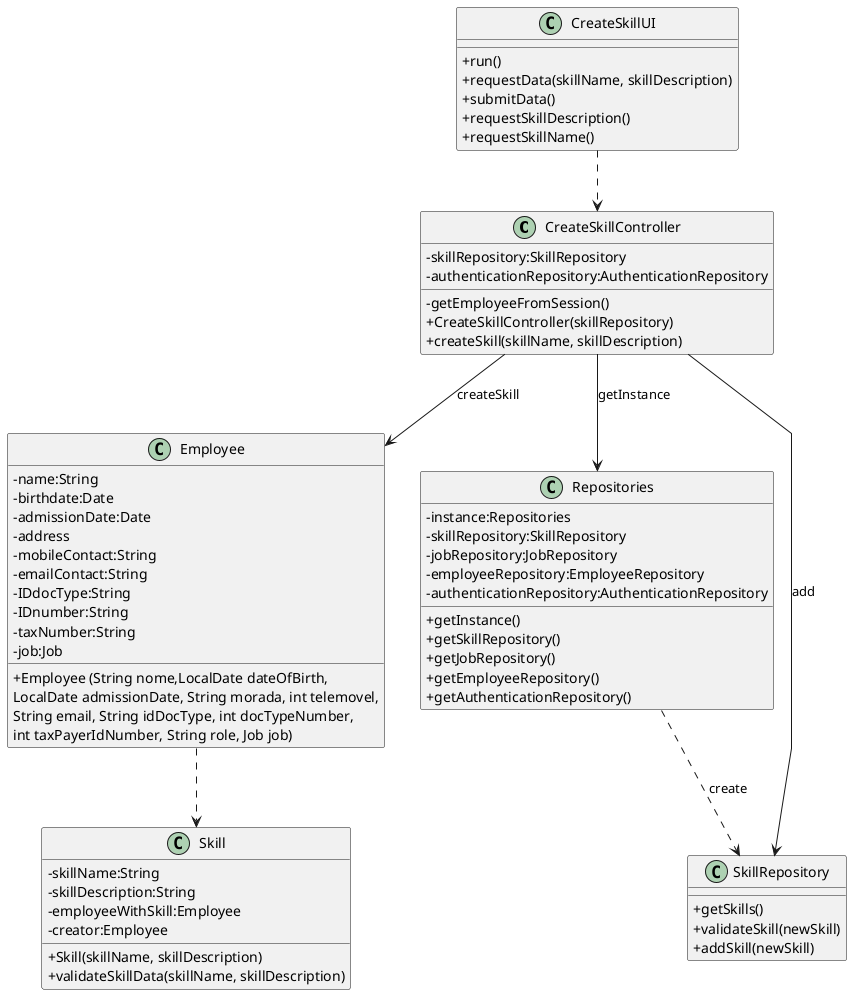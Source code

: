@startuml
'skinparam monochrome true
skinparam packageStyle rectangle
skinparam shadowing false
skinparam linetype polyline
'skinparam linetype orto

skinparam classAttributeIconSize 0

'left to right direction

class CreateSkillController {
    -skillRepository:SkillRepository
    -authenticationRepository:AuthenticationRepository


    -getEmployeeFromSession()
    + CreateSkillController(skillRepository)
    + createSkill(skillName, skillDescription)

}


class CreateSkillUI {
    +run()
    +requestData(skillName, skillDescription)
    +submitData()
    +requestSkillDescription()
    +requestSkillName()
}


class Employee{
    -name:String
    -birthdate:Date
    -admissionDate:Date
    -address
    -mobileContact:String
    -emailContact:String
    -IDdocType:String
    -IDnumber:String
    -taxNumber:String
    -job:Job

    +Employee (String nome,LocalDate dateOfBirth,\nLocalDate admissionDate, String morada, int telemovel,\nString email, String idDocType, int docTypeNumber,\nint taxPayerIdNumber, String role, Job job)
}

class Repositories{
    - instance:Repositories
    - skillRepository:SkillRepository
    - jobRepository:JobRepository
    - employeeRepository:EmployeeRepository
    -authenticationRepository:AuthenticationRepository


    + getInstance()
    + getSkillRepository()
    + getJobRepository()
    + getEmployeeRepository()
    + getAuthenticationRepository()
}

class SkillRepository{
    + getSkills()
    + validateSkill(newSkill)
    + addSkill(newSkill)
}

class Skill {
    -skillName:String
    -skillDescription:String
    -employeeWithSkill:Employee
    -creator:Employee

    +Skill(skillName, skillDescription)
    +validateSkillData(skillName, skillDescription)
}

CreateSkillUI ..> CreateSkillController
CreateSkillController -->  Repositories : getInstance
Repositories ..> SkillRepository : create

CreateSkillController --> Employee : createSkill

Employee ..>Skill

CreateSkillController --> SkillRepository: add


@enduml
